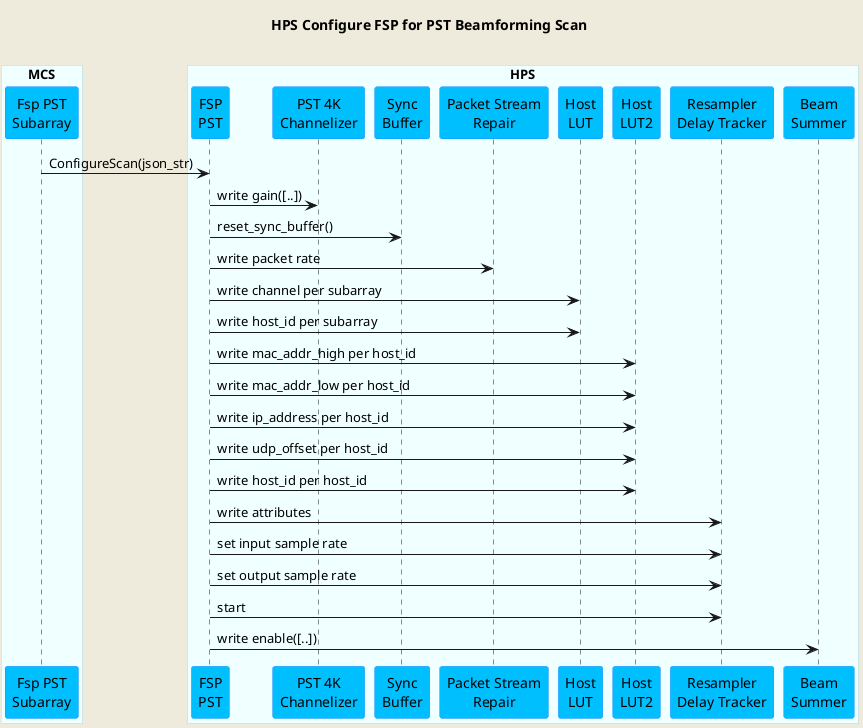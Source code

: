 @startuml
'https://plantuml.com/sequence-diagram

skinparam backgroundColor #EEEBDC
skinparam sequence {
ParticipantBorderColor DodgerBlue
ParticipantBackgroundColor DeepSkyBlue
ActorBorderColor DarkGreen
ActorBackgroundColor Green
BoxBorderColor LightBlue
BoxBackgroundColor #F0FFFF
}

title HPS Configure FSP for PST Beamforming Scan\n

box "MCS"
participant "Fsp PST\nSubarray" as fsppst
end box

box "HPS"
participant "FSP\nPST" as hpsfsppst
participant "PST 4K\nChannelizer" as channelizer
participant "Sync\nBuffer" as buffer
participant "Packet Stream\nRepair" as psr
participant "Host\nLUT" as lut
participant "Host\nLUT2" as lut2
participant "Resampler\nDelay Tracker" as rdt
participant "Beam\nSummer" as summer

end box

fsppst     -> hpsfsppst   : ConfigureScan(json_str)
hpsfsppst  -> channelizer : write gain([..])
hpsfsppst  -> buffer      : reset_sync_buffer()
hpsfsppst  -> psr         : write packet rate
hpsfsppst  -> lut         : write channel per subarray
hpsfsppst  -> lut         : write host_id per subarray
hpsfsppst  -> lut2        : write mac_addr_high per host_id
hpsfsppst  -> lut2        : write mac_addr_low per host_id
hpsfsppst  -> lut2        : write ip_address per host_id
hpsfsppst  -> lut2        : write udp_offset per host_id
hpsfsppst  -> lut2        : write host_id per host_id
hpsfsppst  -> rdt         : write attributes
hpsfsppst  -> rdt         : set input sample rate
hpsfsppst  -> rdt         : set output sample rate
hpsfsppst  -> rdt         : start
hpsfsppst  -> summer       : write enable([..])

@enduml